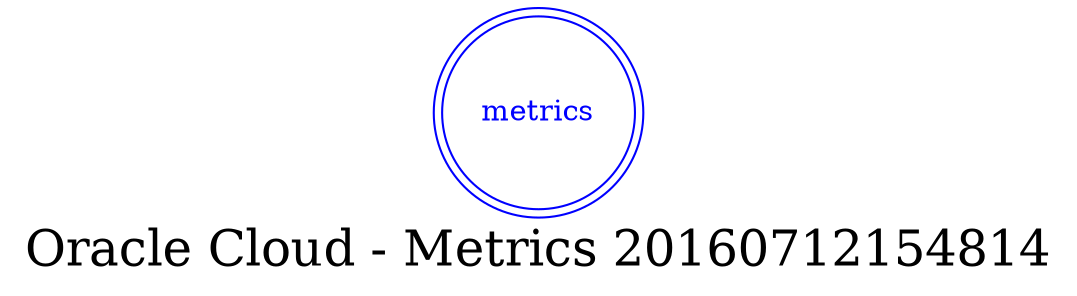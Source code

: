 digraph LexiconGraph {
graph[label="Oracle Cloud - Metrics 20160712154814", fontsize=24]
splines=true
"metrics" [color=blue, fontcolor=blue, shape=doublecircle]
}
